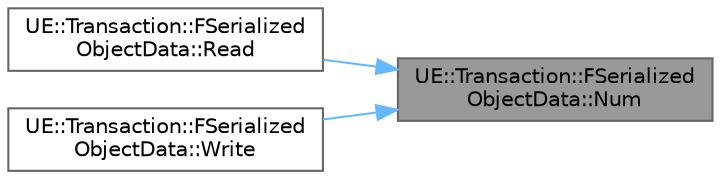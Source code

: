 digraph "UE::Transaction::FSerializedObjectData::Num"
{
 // INTERACTIVE_SVG=YES
 // LATEX_PDF_SIZE
  bgcolor="transparent";
  edge [fontname=Helvetica,fontsize=10,labelfontname=Helvetica,labelfontsize=10];
  node [fontname=Helvetica,fontsize=10,shape=box,height=0.2,width=0.4];
  rankdir="RL";
  Node1 [id="Node000001",label="UE::Transaction::FSerialized\lObjectData::Num",height=0.2,width=0.4,color="gray40", fillcolor="grey60", style="filled", fontcolor="black",tooltip=" "];
  Node1 -> Node2 [id="edge1_Node000001_Node000002",dir="back",color="steelblue1",style="solid",tooltip=" "];
  Node2 [id="Node000002",label="UE::Transaction::FSerialized\lObjectData::Read",height=0.2,width=0.4,color="grey40", fillcolor="white", style="filled",URL="$d7/de7/structUE_1_1Transaction_1_1FSerializedObjectData.html#ab69f0a23ffe8e1aad2c0f59f770eabe3",tooltip=" "];
  Node1 -> Node3 [id="edge2_Node000001_Node000003",dir="back",color="steelblue1",style="solid",tooltip=" "];
  Node3 [id="Node000003",label="UE::Transaction::FSerialized\lObjectData::Write",height=0.2,width=0.4,color="grey40", fillcolor="white", style="filled",URL="$d7/de7/structUE_1_1Transaction_1_1FSerializedObjectData.html#a45716c58f932dc842c1ea97099db7797",tooltip=" "];
}
